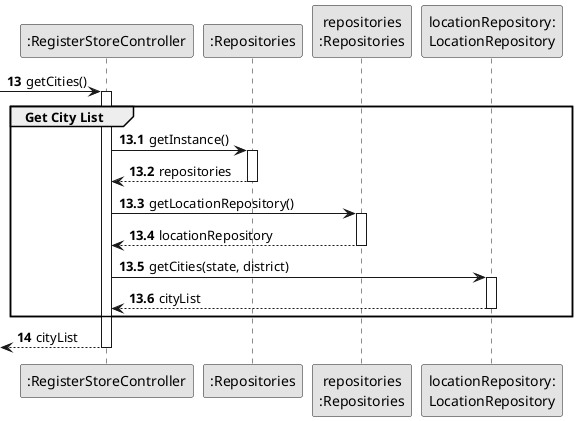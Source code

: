 @startuml
skinparam monochrome true
skinparam packageStyle rectangle
skinparam shadowing false

autonumber

'hide footbox

participant ":RegisterStoreController" as CTRL
participant ":Repositories" as RepositorySingleton
participant "repositories\n:Repositories" as PLAT
participant "locationRepository:\nLocationRepository" as LocationRepository

autonumber 13

 -> CTRL : getCities()
autonumber 13.1
activate CTRL
    group Get City List


            CTRL -> RepositorySingleton : getInstance()
            activate RepositorySingleton

                RepositorySingleton --> CTRL: repositories
            deactivate RepositorySingleton

            CTRL -> PLAT : getLocationRepository()
            activate PLAT

                PLAT --> CTRL: locationRepository
            deactivate PLAT

            CTRL -> LocationRepository : getCities(state, district)
            activate LocationRepository

                LocationRepository --> CTRL : cityList
            deactivate LocationRepository


    end
    autonumber 14
    <-- CTRL  : cityList
deactivate CTRL


@enduml
